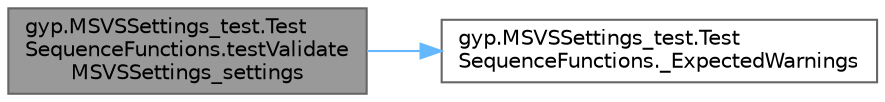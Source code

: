 digraph "gyp.MSVSSettings_test.TestSequenceFunctions.testValidateMSVSSettings_settings"
{
 // LATEX_PDF_SIZE
  bgcolor="transparent";
  edge [fontname=Helvetica,fontsize=10,labelfontname=Helvetica,labelfontsize=10];
  node [fontname=Helvetica,fontsize=10,shape=box,height=0.2,width=0.4];
  rankdir="LR";
  Node1 [id="Node000001",label="gyp.MSVSSettings_test.Test\lSequenceFunctions.testValidate\lMSVSSettings_settings",height=0.2,width=0.4,color="gray40", fillcolor="grey60", style="filled", fontcolor="black",tooltip=" "];
  Node1 -> Node2 [id="edge1_Node000001_Node000002",color="steelblue1",style="solid",tooltip=" "];
  Node2 [id="Node000002",label="gyp.MSVSSettings_test.Test\lSequenceFunctions._ExpectedWarnings",height=0.2,width=0.4,color="grey40", fillcolor="white", style="filled",URL="$classgyp_1_1_m_s_v_s_settings__test_1_1_test_sequence_functions.html#aa670dbea3440f9e24dc6ac806876eb02",tooltip=" "];
}
